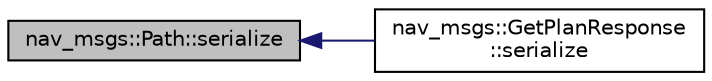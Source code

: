 digraph "nav_msgs::Path::serialize"
{
  edge [fontname="Helvetica",fontsize="10",labelfontname="Helvetica",labelfontsize="10"];
  node [fontname="Helvetica",fontsize="10",shape=record];
  rankdir="LR";
  Node1 [label="nav_msgs::Path::serialize",height=0.2,width=0.4,color="black", fillcolor="grey75", style="filled" fontcolor="black"];
  Node1 -> Node2 [dir="back",color="midnightblue",fontsize="10",style="solid",fontname="Helvetica"];
  Node2 [label="nav_msgs::GetPlanResponse\l::serialize",height=0.2,width=0.4,color="black", fillcolor="white", style="filled",URL="$classnav__msgs_1_1_get_plan_response.html#af0b8af8911f7f6b68318cf7f6f600ccc"];
}
